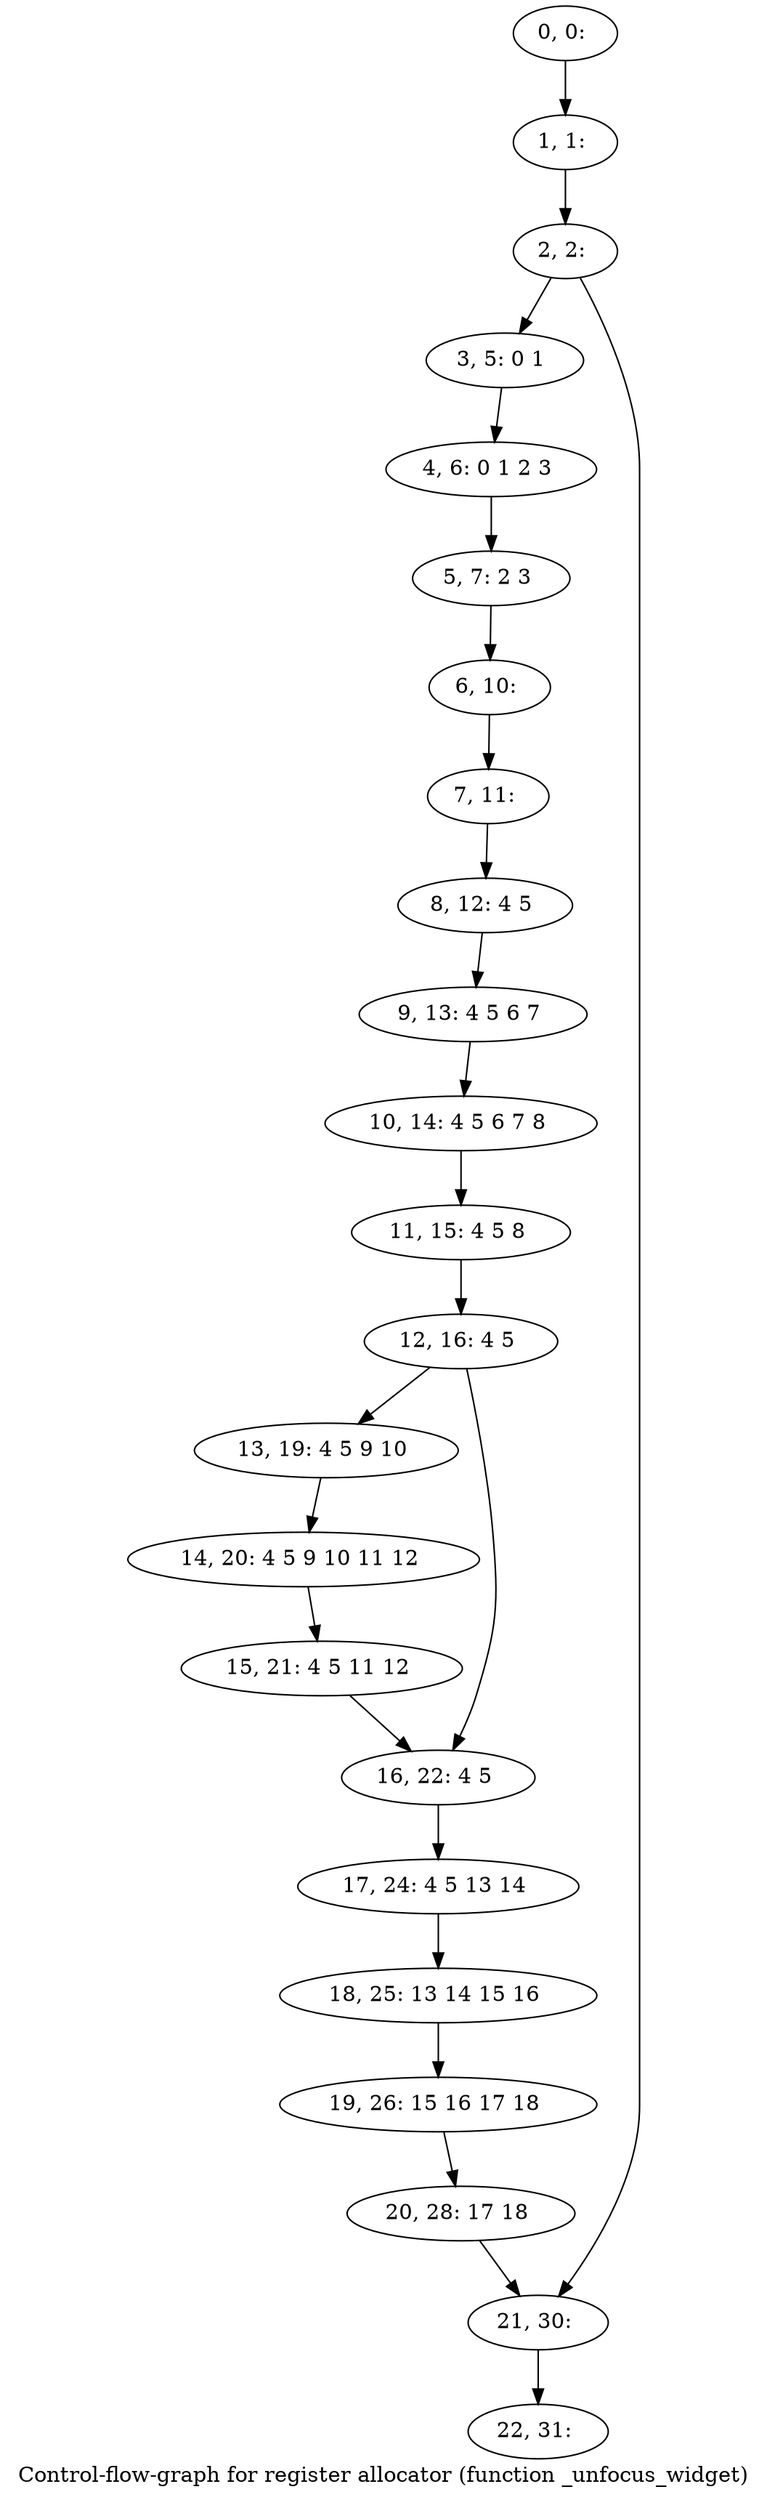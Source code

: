 digraph G {
graph [label="Control-flow-graph for register allocator (function _unfocus_widget)"]
0[label="0, 0: "];
1[label="1, 1: "];
2[label="2, 2: "];
3[label="3, 5: 0 1 "];
4[label="4, 6: 0 1 2 3 "];
5[label="5, 7: 2 3 "];
6[label="6, 10: "];
7[label="7, 11: "];
8[label="8, 12: 4 5 "];
9[label="9, 13: 4 5 6 7 "];
10[label="10, 14: 4 5 6 7 8 "];
11[label="11, 15: 4 5 8 "];
12[label="12, 16: 4 5 "];
13[label="13, 19: 4 5 9 10 "];
14[label="14, 20: 4 5 9 10 11 12 "];
15[label="15, 21: 4 5 11 12 "];
16[label="16, 22: 4 5 "];
17[label="17, 24: 4 5 13 14 "];
18[label="18, 25: 13 14 15 16 "];
19[label="19, 26: 15 16 17 18 "];
20[label="20, 28: 17 18 "];
21[label="21, 30: "];
22[label="22, 31: "];
0->1 ;
1->2 ;
2->3 ;
2->21 ;
3->4 ;
4->5 ;
5->6 ;
6->7 ;
7->8 ;
8->9 ;
9->10 ;
10->11 ;
11->12 ;
12->13 ;
12->16 ;
13->14 ;
14->15 ;
15->16 ;
16->17 ;
17->18 ;
18->19 ;
19->20 ;
20->21 ;
21->22 ;
}
